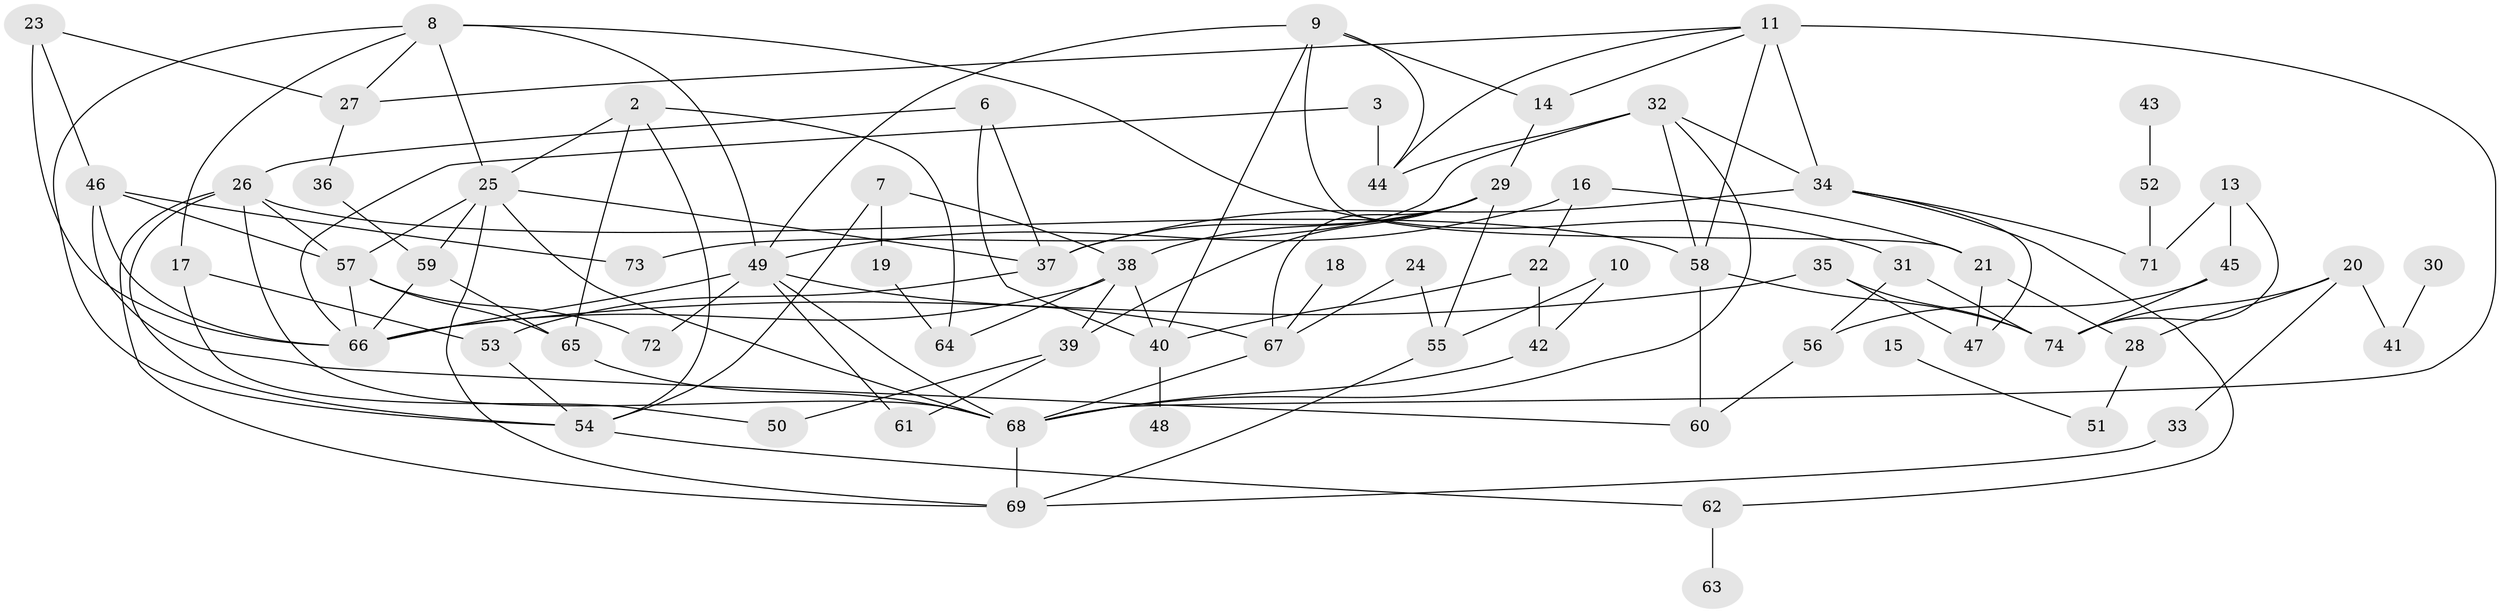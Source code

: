 // original degree distribution, {3: 0.3333333333333333, 2: 0.25170068027210885, 1: 0.14285714285714285, 4: 0.10204081632653061, 5: 0.08163265306122448, 0: 0.034013605442176874, 6: 0.04081632653061224, 7: 0.006802721088435374, 9: 0.006802721088435374}
// Generated by graph-tools (version 1.1) at 2025/35/03/04/25 23:35:45]
// undirected, 69 vertices, 127 edges
graph export_dot {
  node [color=gray90,style=filled];
  2;
  3;
  6;
  7;
  8;
  9;
  10;
  11;
  13;
  14;
  15;
  16;
  17;
  18;
  19;
  20;
  21;
  22;
  23;
  24;
  25;
  26;
  27;
  28;
  29;
  30;
  31;
  32;
  33;
  34;
  35;
  36;
  37;
  38;
  39;
  40;
  41;
  42;
  43;
  44;
  45;
  46;
  47;
  48;
  49;
  50;
  51;
  52;
  53;
  54;
  55;
  56;
  57;
  58;
  59;
  60;
  61;
  62;
  63;
  64;
  65;
  66;
  67;
  68;
  69;
  71;
  72;
  73;
  74;
  2 -- 25 [weight=1.0];
  2 -- 54 [weight=1.0];
  2 -- 64 [weight=1.0];
  2 -- 65 [weight=1.0];
  3 -- 44 [weight=1.0];
  3 -- 66 [weight=1.0];
  6 -- 26 [weight=1.0];
  6 -- 37 [weight=1.0];
  6 -- 40 [weight=1.0];
  7 -- 19 [weight=1.0];
  7 -- 38 [weight=1.0];
  7 -- 54 [weight=1.0];
  8 -- 17 [weight=1.0];
  8 -- 25 [weight=1.0];
  8 -- 27 [weight=1.0];
  8 -- 31 [weight=1.0];
  8 -- 49 [weight=1.0];
  8 -- 54 [weight=1.0];
  9 -- 14 [weight=1.0];
  9 -- 21 [weight=2.0];
  9 -- 40 [weight=1.0];
  9 -- 44 [weight=1.0];
  9 -- 49 [weight=1.0];
  10 -- 42 [weight=1.0];
  10 -- 55 [weight=1.0];
  11 -- 14 [weight=1.0];
  11 -- 27 [weight=1.0];
  11 -- 34 [weight=2.0];
  11 -- 44 [weight=1.0];
  11 -- 58 [weight=1.0];
  11 -- 68 [weight=2.0];
  13 -- 45 [weight=1.0];
  13 -- 71 [weight=1.0];
  13 -- 74 [weight=1.0];
  14 -- 29 [weight=1.0];
  15 -- 51 [weight=1.0];
  16 -- 21 [weight=1.0];
  16 -- 22 [weight=1.0];
  16 -- 49 [weight=1.0];
  17 -- 50 [weight=1.0];
  17 -- 53 [weight=1.0];
  18 -- 67 [weight=1.0];
  19 -- 64 [weight=1.0];
  20 -- 28 [weight=1.0];
  20 -- 33 [weight=1.0];
  20 -- 41 [weight=1.0];
  20 -- 74 [weight=1.0];
  21 -- 28 [weight=1.0];
  21 -- 47 [weight=1.0];
  22 -- 40 [weight=1.0];
  22 -- 42 [weight=1.0];
  23 -- 27 [weight=1.0];
  23 -- 46 [weight=1.0];
  23 -- 66 [weight=1.0];
  24 -- 55 [weight=1.0];
  24 -- 67 [weight=1.0];
  25 -- 37 [weight=1.0];
  25 -- 57 [weight=1.0];
  25 -- 59 [weight=1.0];
  25 -- 68 [weight=1.0];
  25 -- 69 [weight=1.0];
  26 -- 54 [weight=1.0];
  26 -- 57 [weight=1.0];
  26 -- 58 [weight=1.0];
  26 -- 68 [weight=1.0];
  26 -- 69 [weight=1.0];
  27 -- 36 [weight=1.0];
  28 -- 51 [weight=2.0];
  29 -- 37 [weight=1.0];
  29 -- 38 [weight=1.0];
  29 -- 39 [weight=1.0];
  29 -- 55 [weight=1.0];
  29 -- 67 [weight=1.0];
  30 -- 41 [weight=1.0];
  31 -- 56 [weight=1.0];
  31 -- 74 [weight=1.0];
  32 -- 34 [weight=1.0];
  32 -- 44 [weight=1.0];
  32 -- 58 [weight=2.0];
  32 -- 68 [weight=1.0];
  32 -- 73 [weight=1.0];
  33 -- 69 [weight=1.0];
  34 -- 37 [weight=1.0];
  34 -- 47 [weight=1.0];
  34 -- 62 [weight=1.0];
  34 -- 71 [weight=1.0];
  35 -- 47 [weight=1.0];
  35 -- 66 [weight=1.0];
  35 -- 74 [weight=1.0];
  36 -- 59 [weight=1.0];
  37 -- 53 [weight=1.0];
  38 -- 39 [weight=1.0];
  38 -- 40 [weight=1.0];
  38 -- 64 [weight=1.0];
  38 -- 66 [weight=1.0];
  39 -- 50 [weight=1.0];
  39 -- 61 [weight=1.0];
  40 -- 48 [weight=1.0];
  42 -- 68 [weight=1.0];
  43 -- 52 [weight=1.0];
  45 -- 56 [weight=1.0];
  45 -- 74 [weight=1.0];
  46 -- 57 [weight=1.0];
  46 -- 60 [weight=1.0];
  46 -- 66 [weight=1.0];
  46 -- 73 [weight=1.0];
  49 -- 61 [weight=1.0];
  49 -- 66 [weight=1.0];
  49 -- 67 [weight=1.0];
  49 -- 68 [weight=2.0];
  49 -- 72 [weight=1.0];
  52 -- 71 [weight=1.0];
  53 -- 54 [weight=1.0];
  54 -- 62 [weight=1.0];
  55 -- 69 [weight=1.0];
  56 -- 60 [weight=1.0];
  57 -- 65 [weight=1.0];
  57 -- 66 [weight=1.0];
  57 -- 72 [weight=1.0];
  58 -- 60 [weight=1.0];
  58 -- 74 [weight=1.0];
  59 -- 65 [weight=1.0];
  59 -- 66 [weight=1.0];
  62 -- 63 [weight=1.0];
  65 -- 68 [weight=1.0];
  67 -- 68 [weight=1.0];
  68 -- 69 [weight=2.0];
}
